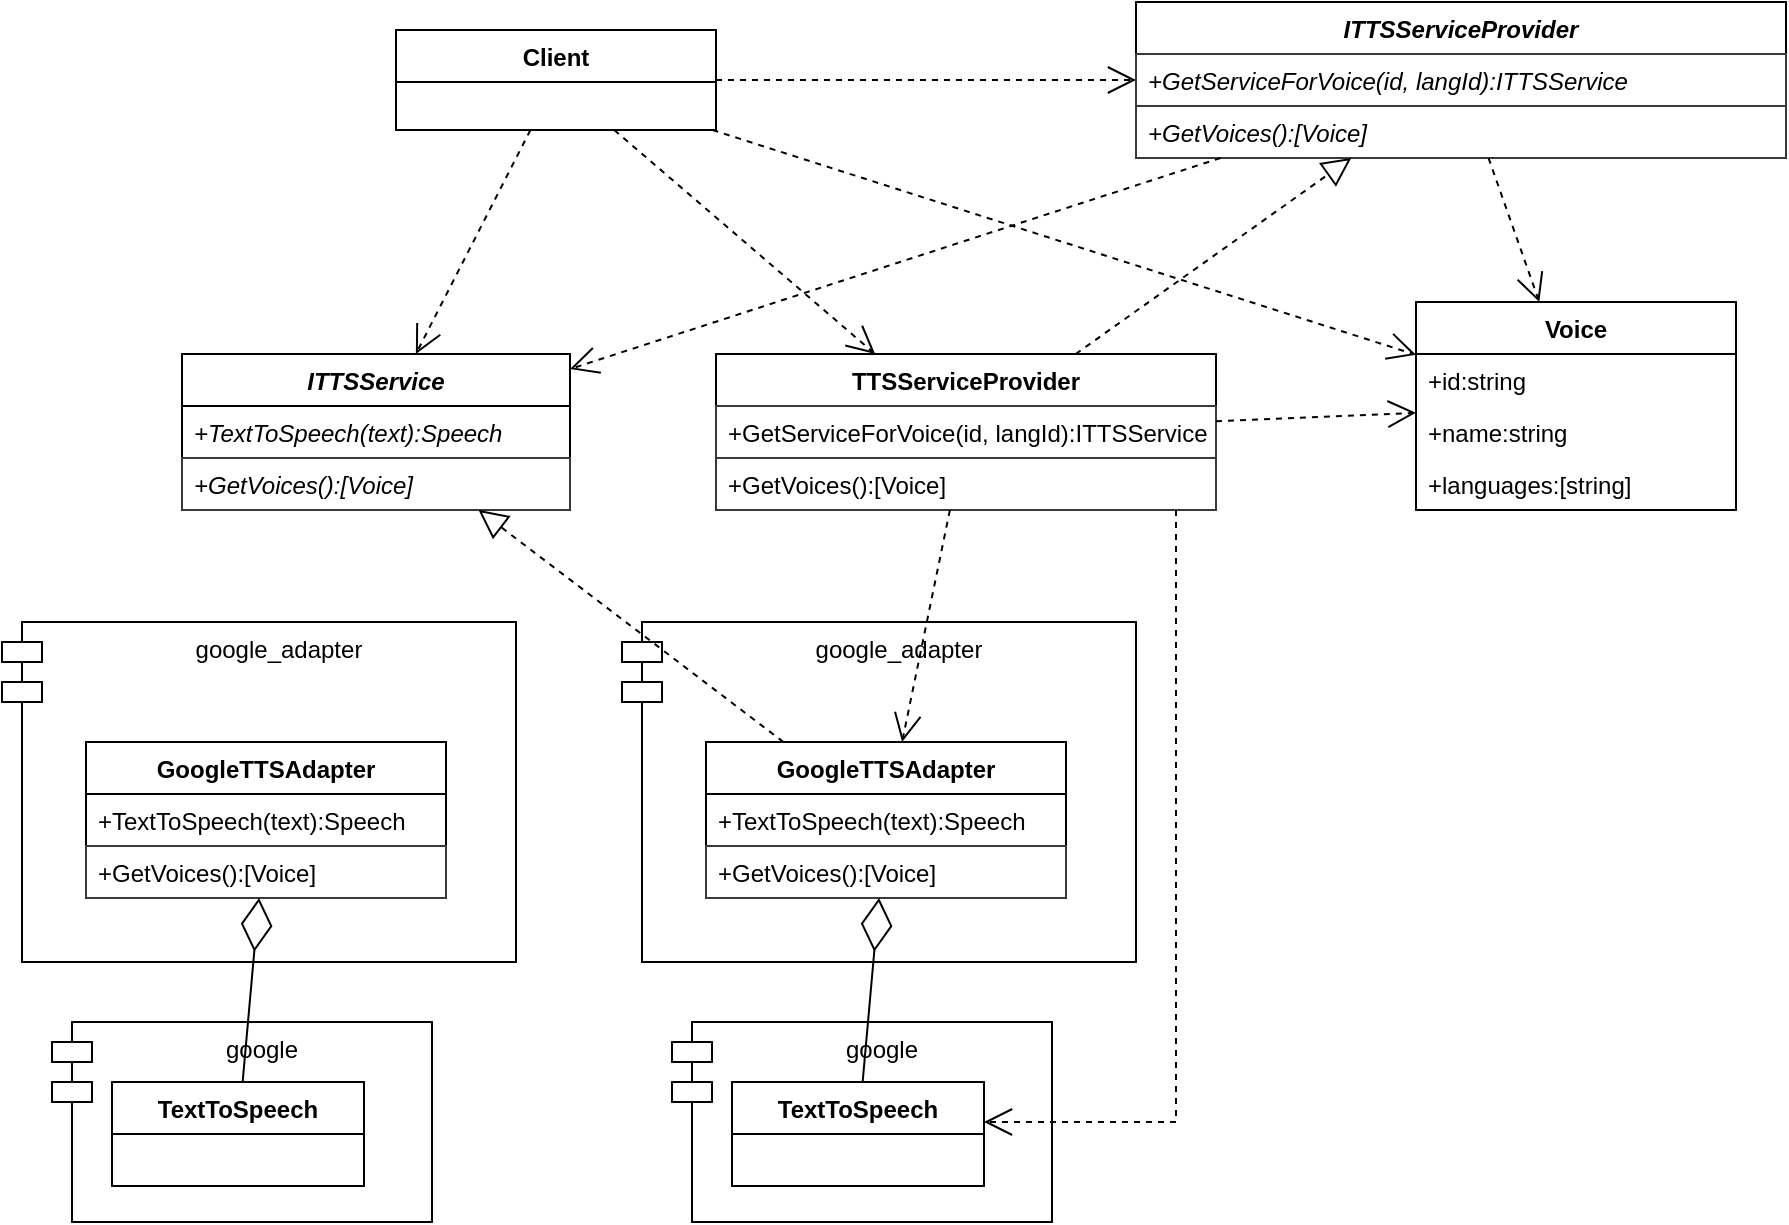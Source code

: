 <mxfile version="25.0.2">
  <diagram name="Page-1" id="G_x50jS-bO-VXF3seFGt">
    <mxGraphModel dx="1791" dy="-519" grid="1" gridSize="10" guides="1" tooltips="1" connect="1" arrows="1" fold="1" page="1" pageScale="1" pageWidth="850" pageHeight="1100" math="0" shadow="0">
      <root>
        <mxCell id="0" />
        <mxCell id="1" parent="0" />
        <mxCell id="BVVgadhTMY7ZQkgNNVCp-1" value="google_adapter" style="shape=module;align=left;spacingLeft=20;align=center;verticalAlign=top;whiteSpace=wrap;html=1;" vertex="1" parent="1">
          <mxGeometry x="200" y="2240" width="257" height="170" as="geometry" />
        </mxCell>
        <mxCell id="BVVgadhTMY7ZQkgNNVCp-2" value="Client" style="swimlane;fontStyle=1;align=center;verticalAlign=top;childLayout=stackLayout;horizontal=1;startSize=26;horizontalStack=0;resizeParent=1;resizeParentMax=0;resizeLast=0;collapsible=1;marginBottom=0;whiteSpace=wrap;html=1;" vertex="1" parent="1">
          <mxGeometry x="87" y="1944" width="160" height="50" as="geometry" />
        </mxCell>
        <mxCell id="BVVgadhTMY7ZQkgNNVCp-3" value="google" style="shape=module;align=left;spacingLeft=20;align=center;verticalAlign=top;whiteSpace=wrap;html=1;" vertex="1" parent="1">
          <mxGeometry x="225" y="2440" width="190" height="100" as="geometry" />
        </mxCell>
        <mxCell id="BVVgadhTMY7ZQkgNNVCp-4" value="TextToSpeech" style="swimlane;fontStyle=1;align=center;verticalAlign=top;childLayout=stackLayout;horizontal=1;startSize=26;horizontalStack=0;resizeParent=1;resizeParentMax=0;resizeLast=0;collapsible=1;marginBottom=0;whiteSpace=wrap;html=1;" vertex="1" parent="1">
          <mxGeometry x="255" y="2470" width="126" height="52" as="geometry" />
        </mxCell>
        <mxCell id="BVVgadhTMY7ZQkgNNVCp-5" value="" style="text;align=left;verticalAlign=top;spacingLeft=4;spacingRight=4;overflow=hidden;rotatable=0;points=[[0,0.5],[1,0.5]];portConstraint=eastwest;whiteSpace=wrap;html=1;" vertex="1" parent="BVVgadhTMY7ZQkgNNVCp-4">
          <mxGeometry y="26" width="126" height="26" as="geometry" />
        </mxCell>
        <mxCell id="BVVgadhTMY7ZQkgNNVCp-15" value="ITTSService" style="swimlane;fontStyle=3;align=center;verticalAlign=top;childLayout=stackLayout;horizontal=1;startSize=26;horizontalStack=0;resizeParent=1;resizeParentMax=0;resizeLast=0;collapsible=1;marginBottom=0;whiteSpace=wrap;html=1;" vertex="1" parent="1">
          <mxGeometry x="-20" y="2106" width="194" height="78" as="geometry" />
        </mxCell>
        <mxCell id="BVVgadhTMY7ZQkgNNVCp-16" value="&lt;i&gt;+TextToSpeech(text):Speech&lt;/i&gt;" style="text;align=left;verticalAlign=top;spacingLeft=4;spacingRight=4;overflow=hidden;rotatable=0;points=[[0,0.5],[1,0.5]];portConstraint=eastwest;whiteSpace=wrap;html=1;" vertex="1" parent="BVVgadhTMY7ZQkgNNVCp-15">
          <mxGeometry y="26" width="194" height="26" as="geometry" />
        </mxCell>
        <mxCell id="BVVgadhTMY7ZQkgNNVCp-62" value="+GetVoices():[Voice]" style="text;strokeColor=#36393d;fillColor=none;align=left;verticalAlign=top;spacingLeft=4;spacingRight=4;overflow=hidden;rotatable=0;points=[[0,0.5],[1,0.5]];portConstraint=eastwest;whiteSpace=wrap;html=1;fontStyle=2" vertex="1" parent="BVVgadhTMY7ZQkgNNVCp-15">
          <mxGeometry y="52" width="194" height="26" as="geometry" />
        </mxCell>
        <mxCell id="BVVgadhTMY7ZQkgNNVCp-17" value="" style="endArrow=open;endSize=12;dashed=1;html=1;rounded=0;" edge="1" parent="1" source="BVVgadhTMY7ZQkgNNVCp-2" target="BVVgadhTMY7ZQkgNNVCp-15">
          <mxGeometry width="160" relative="1" as="geometry">
            <mxPoint x="687" y="2250" as="sourcePoint" />
            <mxPoint x="847" y="2250" as="targetPoint" />
          </mxGeometry>
        </mxCell>
        <mxCell id="BVVgadhTMY7ZQkgNNVCp-18" value="GoogleTTSAdapter" style="swimlane;fontStyle=1;align=center;verticalAlign=top;childLayout=stackLayout;horizontal=1;startSize=26;horizontalStack=0;resizeParent=1;resizeParentMax=0;resizeLast=0;collapsible=1;marginBottom=0;whiteSpace=wrap;html=1;" vertex="1" parent="1">
          <mxGeometry x="242" y="2300" width="180" height="78" as="geometry" />
        </mxCell>
        <mxCell id="BVVgadhTMY7ZQkgNNVCp-61" value="+TextToSpeech(text):Speech" style="text;align=left;verticalAlign=top;spacingLeft=4;spacingRight=4;overflow=hidden;rotatable=0;points=[[0,0.5],[1,0.5]];portConstraint=eastwest;whiteSpace=wrap;html=1;" vertex="1" parent="BVVgadhTMY7ZQkgNNVCp-18">
          <mxGeometry y="26" width="180" height="26" as="geometry" />
        </mxCell>
        <mxCell id="BVVgadhTMY7ZQkgNNVCp-63" value="+GetVoices():[Voice]" style="text;strokeColor=#36393d;fillColor=none;align=left;verticalAlign=top;spacingLeft=4;spacingRight=4;overflow=hidden;rotatable=0;points=[[0,0.5],[1,0.5]];portConstraint=eastwest;whiteSpace=wrap;html=1;fontStyle=0" vertex="1" parent="BVVgadhTMY7ZQkgNNVCp-18">
          <mxGeometry y="52" width="180" height="26" as="geometry" />
        </mxCell>
        <mxCell id="BVVgadhTMY7ZQkgNNVCp-20" value="" style="endArrow=block;dashed=1;endFill=0;endSize=12;html=1;rounded=0;" edge="1" parent="1" source="BVVgadhTMY7ZQkgNNVCp-18" target="BVVgadhTMY7ZQkgNNVCp-15">
          <mxGeometry width="160" relative="1" as="geometry">
            <mxPoint x="67" y="2140" as="sourcePoint" />
            <mxPoint x="227" y="2140" as="targetPoint" />
          </mxGeometry>
        </mxCell>
        <mxCell id="BVVgadhTMY7ZQkgNNVCp-21" value="" style="endArrow=diamondThin;endFill=0;endSize=24;html=1;rounded=0;" edge="1" parent="1" source="BVVgadhTMY7ZQkgNNVCp-4" target="BVVgadhTMY7ZQkgNNVCp-18">
          <mxGeometry width="160" relative="1" as="geometry">
            <mxPoint x="205" y="2180" as="sourcePoint" />
            <mxPoint x="365" y="2180" as="targetPoint" />
          </mxGeometry>
        </mxCell>
        <mxCell id="BVVgadhTMY7ZQkgNNVCp-37" value="ITTSServiceProvider" style="swimlane;fontStyle=3;align=center;verticalAlign=top;childLayout=stackLayout;horizontal=1;startSize=26;horizontalStack=0;resizeParent=1;resizeParentMax=0;resizeLast=0;collapsible=1;marginBottom=0;whiteSpace=wrap;html=1;" vertex="1" parent="1">
          <mxGeometry x="457" y="1930" width="325" height="78" as="geometry" />
        </mxCell>
        <mxCell id="BVVgadhTMY7ZQkgNNVCp-39" value="+GetServiceForVoice(id, langId):ITTSService" style="text;strokeColor=#36393d;fillColor=none;align=left;verticalAlign=top;spacingLeft=4;spacingRight=4;overflow=hidden;rotatable=0;points=[[0,0.5],[1,0.5]];portConstraint=eastwest;whiteSpace=wrap;html=1;fontStyle=2" vertex="1" parent="BVVgadhTMY7ZQkgNNVCp-37">
          <mxGeometry y="26" width="325" height="26" as="geometry" />
        </mxCell>
        <mxCell id="BVVgadhTMY7ZQkgNNVCp-38" value="+GetVoices():[Voice]" style="text;strokeColor=#36393d;fillColor=none;align=left;verticalAlign=top;spacingLeft=4;spacingRight=4;overflow=hidden;rotatable=0;points=[[0,0.5],[1,0.5]];portConstraint=eastwest;whiteSpace=wrap;html=1;fontStyle=2" vertex="1" parent="BVVgadhTMY7ZQkgNNVCp-37">
          <mxGeometry y="52" width="325" height="26" as="geometry" />
        </mxCell>
        <mxCell id="BVVgadhTMY7ZQkgNNVCp-40" value="TTSServiceProvider" style="swimlane;fontStyle=1;align=center;verticalAlign=top;childLayout=stackLayout;horizontal=1;startSize=26;horizontalStack=0;resizeParent=1;resizeParentMax=0;resizeLast=0;collapsible=1;marginBottom=0;whiteSpace=wrap;html=1;" vertex="1" parent="1">
          <mxGeometry x="247" y="2106" width="250" height="78" as="geometry" />
        </mxCell>
        <mxCell id="BVVgadhTMY7ZQkgNNVCp-60" value="+GetServiceForVoice(id, langId):ITTSService" style="text;strokeColor=#36393d;fillColor=none;align=left;verticalAlign=top;spacingLeft=4;spacingRight=4;overflow=hidden;rotatable=0;points=[[0,0.5],[1,0.5]];portConstraint=eastwest;whiteSpace=wrap;html=1;fontStyle=0" vertex="1" parent="BVVgadhTMY7ZQkgNNVCp-40">
          <mxGeometry y="26" width="250" height="26" as="geometry" />
        </mxCell>
        <mxCell id="BVVgadhTMY7ZQkgNNVCp-59" value="+GetVoices():[Voice]" style="text;strokeColor=#36393d;fillColor=none;align=left;verticalAlign=top;spacingLeft=4;spacingRight=4;overflow=hidden;rotatable=0;points=[[0,0.5],[1,0.5]];portConstraint=eastwest;whiteSpace=wrap;html=1;fontStyle=0" vertex="1" parent="BVVgadhTMY7ZQkgNNVCp-40">
          <mxGeometry y="52" width="250" height="26" as="geometry" />
        </mxCell>
        <mxCell id="BVVgadhTMY7ZQkgNNVCp-41" value="Voice" style="swimlane;fontStyle=1;align=center;verticalAlign=top;childLayout=stackLayout;horizontal=1;startSize=26;horizontalStack=0;resizeParent=1;resizeParentMax=0;resizeLast=0;collapsible=1;marginBottom=0;whiteSpace=wrap;html=1;" vertex="1" parent="1">
          <mxGeometry x="597" y="2080" width="160" height="104" as="geometry" />
        </mxCell>
        <mxCell id="BVVgadhTMY7ZQkgNNVCp-42" value="+id:string" style="text;strokeColor=none;fillColor=none;align=left;verticalAlign=top;spacingLeft=4;spacingRight=4;overflow=hidden;rotatable=0;points=[[0,0.5],[1,0.5]];portConstraint=eastwest;whiteSpace=wrap;html=1;" vertex="1" parent="BVVgadhTMY7ZQkgNNVCp-41">
          <mxGeometry y="26" width="160" height="26" as="geometry" />
        </mxCell>
        <mxCell id="BVVgadhTMY7ZQkgNNVCp-43" value="+name:string" style="text;strokeColor=none;fillColor=none;align=left;verticalAlign=top;spacingLeft=4;spacingRight=4;overflow=hidden;rotatable=0;points=[[0,0.5],[1,0.5]];portConstraint=eastwest;whiteSpace=wrap;html=1;" vertex="1" parent="BVVgadhTMY7ZQkgNNVCp-41">
          <mxGeometry y="52" width="160" height="26" as="geometry" />
        </mxCell>
        <mxCell id="BVVgadhTMY7ZQkgNNVCp-44" value="+languages:[string]" style="text;strokeColor=none;fillColor=none;align=left;verticalAlign=top;spacingLeft=4;spacingRight=4;overflow=hidden;rotatable=0;points=[[0,0.5],[1,0.5]];portConstraint=eastwest;whiteSpace=wrap;html=1;" vertex="1" parent="BVVgadhTMY7ZQkgNNVCp-41">
          <mxGeometry y="78" width="160" height="26" as="geometry" />
        </mxCell>
        <mxCell id="BVVgadhTMY7ZQkgNNVCp-45" value="" style="endArrow=block;dashed=1;endFill=0;endSize=12;html=1;rounded=0;" edge="1" parent="1" source="BVVgadhTMY7ZQkgNNVCp-40" target="BVVgadhTMY7ZQkgNNVCp-37">
          <mxGeometry width="160" relative="1" as="geometry">
            <mxPoint x="637" y="2210" as="sourcePoint" />
            <mxPoint x="797" y="2210" as="targetPoint" />
          </mxGeometry>
        </mxCell>
        <mxCell id="BVVgadhTMY7ZQkgNNVCp-49" value="" style="endArrow=open;endSize=12;dashed=1;html=1;rounded=0;" edge="1" parent="1" source="BVVgadhTMY7ZQkgNNVCp-40" target="BVVgadhTMY7ZQkgNNVCp-18">
          <mxGeometry width="160" relative="1" as="geometry">
            <mxPoint x="887" y="2300" as="sourcePoint" />
            <mxPoint x="1047" y="2300" as="targetPoint" />
          </mxGeometry>
        </mxCell>
        <mxCell id="BVVgadhTMY7ZQkgNNVCp-50" value="" style="endArrow=open;endSize=12;dashed=1;html=1;rounded=0;" edge="1" parent="1" source="BVVgadhTMY7ZQkgNNVCp-2" target="BVVgadhTMY7ZQkgNNVCp-37">
          <mxGeometry width="160" relative="1" as="geometry">
            <mxPoint x="687" y="2250" as="sourcePoint" />
            <mxPoint x="847" y="2250" as="targetPoint" />
          </mxGeometry>
        </mxCell>
        <mxCell id="BVVgadhTMY7ZQkgNNVCp-51" value="" style="endArrow=open;endSize=12;dashed=1;html=1;rounded=0;" edge="1" parent="1" source="BVVgadhTMY7ZQkgNNVCp-2" target="BVVgadhTMY7ZQkgNNVCp-41">
          <mxGeometry width="160" relative="1" as="geometry">
            <mxPoint x="687" y="2250" as="sourcePoint" />
            <mxPoint x="847" y="2250" as="targetPoint" />
          </mxGeometry>
        </mxCell>
        <mxCell id="BVVgadhTMY7ZQkgNNVCp-52" value="" style="endArrow=open;endSize=12;dashed=1;html=1;rounded=0;" edge="1" parent="1" source="BVVgadhTMY7ZQkgNNVCp-37" target="BVVgadhTMY7ZQkgNNVCp-41">
          <mxGeometry width="160" relative="1" as="geometry">
            <mxPoint x="687" y="2250" as="sourcePoint" />
            <mxPoint x="847" y="2250" as="targetPoint" />
          </mxGeometry>
        </mxCell>
        <mxCell id="BVVgadhTMY7ZQkgNNVCp-53" value="" style="endArrow=open;endSize=12;dashed=1;html=1;rounded=0;" edge="1" parent="1" source="BVVgadhTMY7ZQkgNNVCp-40" target="BVVgadhTMY7ZQkgNNVCp-41">
          <mxGeometry width="160" relative="1" as="geometry">
            <mxPoint x="687" y="2250" as="sourcePoint" />
            <mxPoint x="847" y="2250" as="targetPoint" />
          </mxGeometry>
        </mxCell>
        <mxCell id="BVVgadhTMY7ZQkgNNVCp-57" value="" style="endArrow=open;endSize=12;dashed=1;html=1;rounded=0;edgeStyle=orthogonalEdgeStyle;" edge="1" parent="1" source="BVVgadhTMY7ZQkgNNVCp-40" target="BVVgadhTMY7ZQkgNNVCp-4">
          <mxGeometry width="160" relative="1" as="geometry">
            <mxPoint x="887" y="2300" as="sourcePoint" />
            <mxPoint x="1047" y="2300" as="targetPoint" />
            <Array as="points">
              <mxPoint x="477" y="2490" />
            </Array>
          </mxGeometry>
        </mxCell>
        <mxCell id="BVVgadhTMY7ZQkgNNVCp-58" value="" style="endArrow=open;endSize=12;dashed=1;html=1;rounded=0;" edge="1" parent="1" source="BVVgadhTMY7ZQkgNNVCp-37" target="BVVgadhTMY7ZQkgNNVCp-15">
          <mxGeometry width="160" relative="1" as="geometry">
            <mxPoint x="687" y="2250" as="sourcePoint" />
            <mxPoint x="847" y="2250" as="targetPoint" />
          </mxGeometry>
        </mxCell>
        <mxCell id="BVVgadhTMY7ZQkgNNVCp-67" value="" style="endArrow=open;endSize=12;dashed=1;html=1;rounded=0;" edge="1" parent="1" source="BVVgadhTMY7ZQkgNNVCp-2" target="BVVgadhTMY7ZQkgNNVCp-40">
          <mxGeometry width="160" relative="1" as="geometry">
            <mxPoint x="117" y="1860" as="sourcePoint" />
            <mxPoint x="117" y="2106" as="targetPoint" />
          </mxGeometry>
        </mxCell>
        <mxCell id="BVVgadhTMY7ZQkgNNVCp-68" value="google_adapter" style="shape=module;align=left;spacingLeft=20;align=center;verticalAlign=top;whiteSpace=wrap;html=1;" vertex="1" parent="1">
          <mxGeometry x="-110" y="2240" width="257" height="170" as="geometry" />
        </mxCell>
        <mxCell id="BVVgadhTMY7ZQkgNNVCp-69" value="google" style="shape=module;align=left;spacingLeft=20;align=center;verticalAlign=top;whiteSpace=wrap;html=1;" vertex="1" parent="1">
          <mxGeometry x="-85" y="2440" width="190" height="100" as="geometry" />
        </mxCell>
        <mxCell id="BVVgadhTMY7ZQkgNNVCp-70" value="TextToSpeech" style="swimlane;fontStyle=1;align=center;verticalAlign=top;childLayout=stackLayout;horizontal=1;startSize=26;horizontalStack=0;resizeParent=1;resizeParentMax=0;resizeLast=0;collapsible=1;marginBottom=0;whiteSpace=wrap;html=1;" vertex="1" parent="1">
          <mxGeometry x="-55" y="2470" width="126" height="52" as="geometry" />
        </mxCell>
        <mxCell id="BVVgadhTMY7ZQkgNNVCp-71" value="" style="text;align=left;verticalAlign=top;spacingLeft=4;spacingRight=4;overflow=hidden;rotatable=0;points=[[0,0.5],[1,0.5]];portConstraint=eastwest;whiteSpace=wrap;html=1;" vertex="1" parent="BVVgadhTMY7ZQkgNNVCp-70">
          <mxGeometry y="26" width="126" height="26" as="geometry" />
        </mxCell>
        <mxCell id="BVVgadhTMY7ZQkgNNVCp-72" value="GoogleTTSAdapter" style="swimlane;fontStyle=1;align=center;verticalAlign=top;childLayout=stackLayout;horizontal=1;startSize=26;horizontalStack=0;resizeParent=1;resizeParentMax=0;resizeLast=0;collapsible=1;marginBottom=0;whiteSpace=wrap;html=1;" vertex="1" parent="1">
          <mxGeometry x="-68" y="2300" width="180" height="78" as="geometry" />
        </mxCell>
        <mxCell id="BVVgadhTMY7ZQkgNNVCp-73" value="+TextToSpeech(text):Speech" style="text;align=left;verticalAlign=top;spacingLeft=4;spacingRight=4;overflow=hidden;rotatable=0;points=[[0,0.5],[1,0.5]];portConstraint=eastwest;whiteSpace=wrap;html=1;" vertex="1" parent="BVVgadhTMY7ZQkgNNVCp-72">
          <mxGeometry y="26" width="180" height="26" as="geometry" />
        </mxCell>
        <mxCell id="BVVgadhTMY7ZQkgNNVCp-74" value="+GetVoices():[Voice]" style="text;strokeColor=#36393d;fillColor=none;align=left;verticalAlign=top;spacingLeft=4;spacingRight=4;overflow=hidden;rotatable=0;points=[[0,0.5],[1,0.5]];portConstraint=eastwest;whiteSpace=wrap;html=1;fontStyle=0" vertex="1" parent="BVVgadhTMY7ZQkgNNVCp-72">
          <mxGeometry y="52" width="180" height="26" as="geometry" />
        </mxCell>
        <mxCell id="BVVgadhTMY7ZQkgNNVCp-75" value="" style="endArrow=diamondThin;endFill=0;endSize=24;html=1;rounded=0;" edge="1" source="BVVgadhTMY7ZQkgNNVCp-70" target="BVVgadhTMY7ZQkgNNVCp-72" parent="1">
          <mxGeometry width="160" relative="1" as="geometry">
            <mxPoint x="-105" y="2180" as="sourcePoint" />
            <mxPoint x="55" y="2180" as="targetPoint" />
          </mxGeometry>
        </mxCell>
      </root>
    </mxGraphModel>
  </diagram>
</mxfile>
